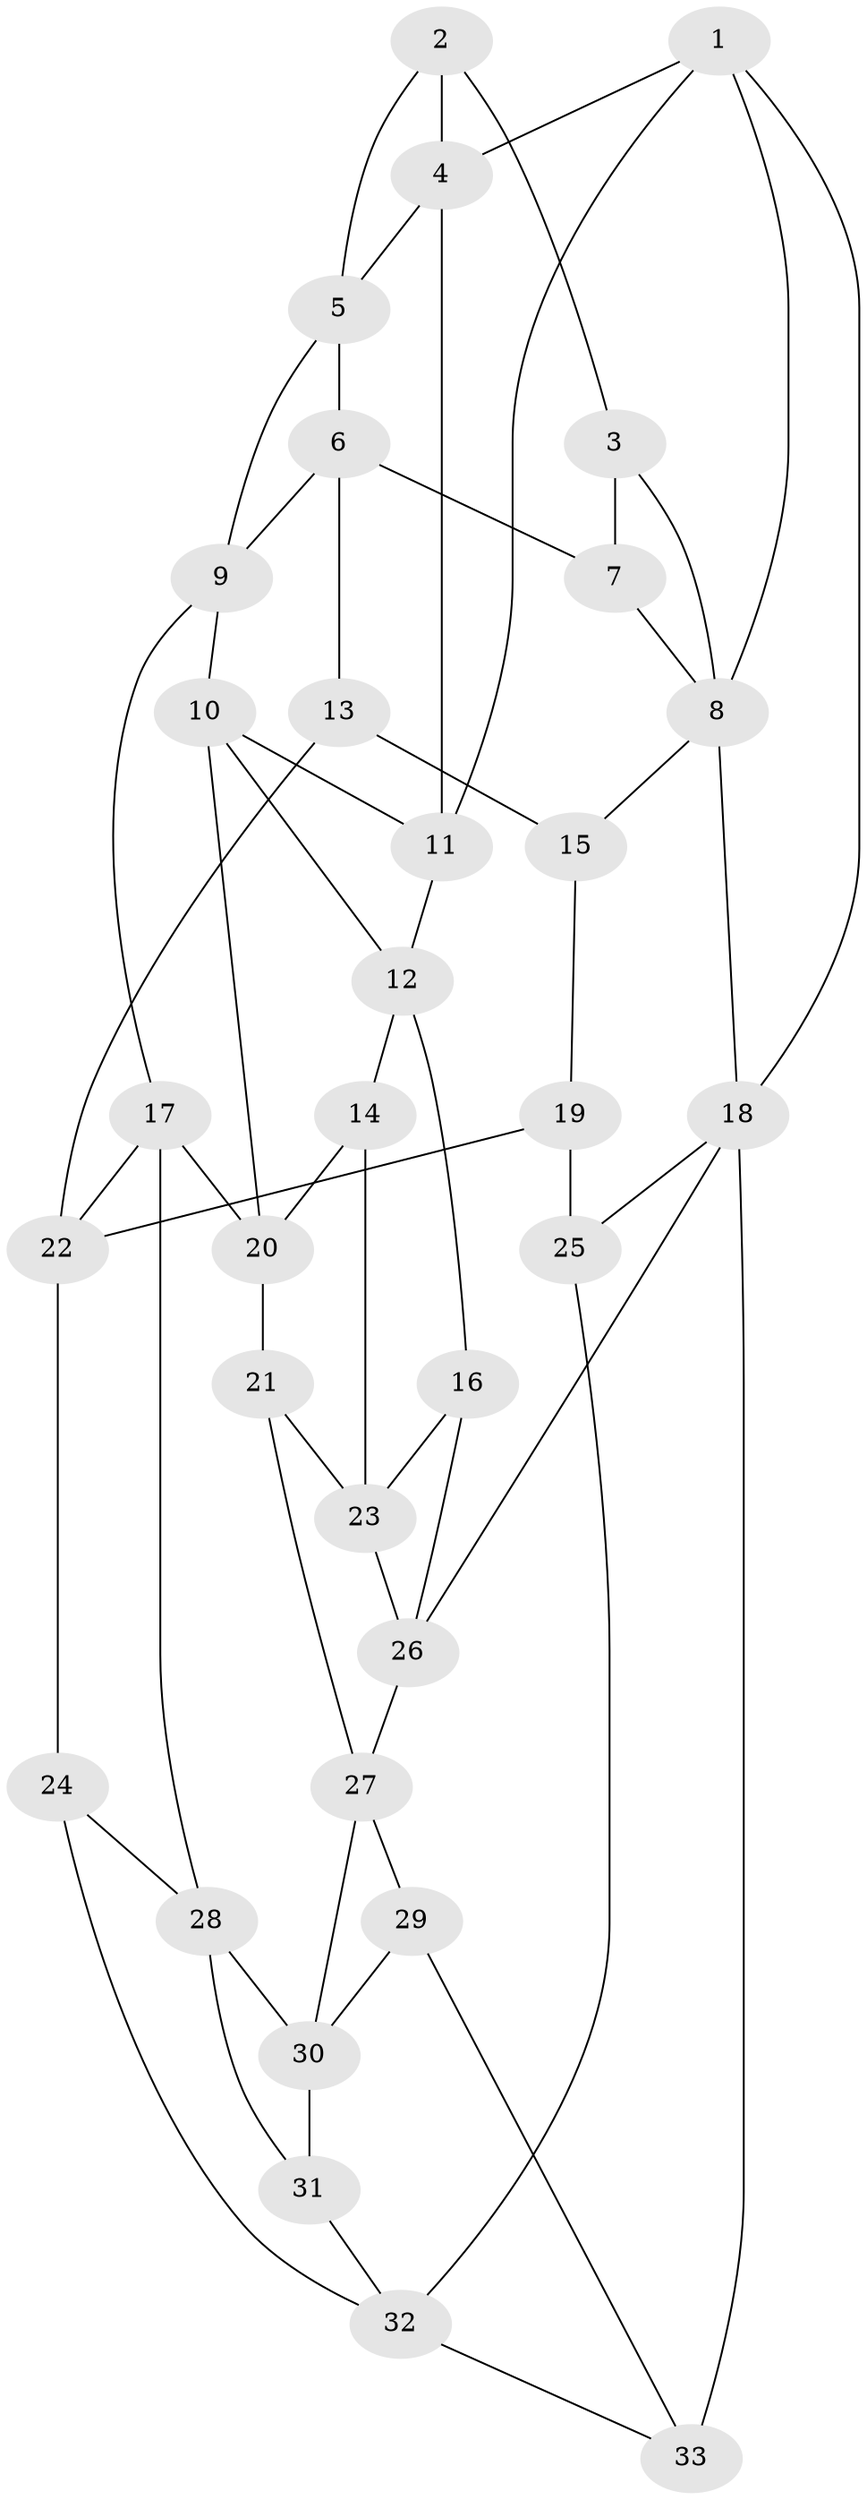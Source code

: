 // original degree distribution, {3: 0.045454545454545456, 4: 0.22727272727272727, 5: 0.5, 6: 0.22727272727272727}
// Generated by graph-tools (version 1.1) at 2025/03/03/09/25 03:03:12]
// undirected, 33 vertices, 60 edges
graph export_dot {
graph [start="1"]
  node [color=gray90,style=filled];
  1;
  2;
  3;
  4;
  5;
  6;
  7;
  8;
  9;
  10;
  11;
  12;
  13;
  14;
  15;
  16;
  17;
  18;
  19;
  20;
  21;
  22;
  23;
  24;
  25;
  26;
  27;
  28;
  29;
  30;
  31;
  32;
  33;
  1 -- 4 [weight=1.0];
  1 -- 8 [weight=1.0];
  1 -- 11 [weight=1.0];
  1 -- 18 [weight=1.0];
  2 -- 3 [weight=1.0];
  2 -- 4 [weight=1.0];
  2 -- 5 [weight=1.0];
  3 -- 7 [weight=1.0];
  3 -- 8 [weight=1.0];
  4 -- 5 [weight=1.0];
  4 -- 11 [weight=1.0];
  5 -- 6 [weight=1.0];
  5 -- 9 [weight=1.0];
  6 -- 7 [weight=1.0];
  6 -- 9 [weight=1.0];
  6 -- 13 [weight=1.0];
  7 -- 8 [weight=1.0];
  8 -- 15 [weight=1.0];
  8 -- 18 [weight=1.0];
  9 -- 10 [weight=1.0];
  9 -- 17 [weight=1.0];
  10 -- 11 [weight=1.0];
  10 -- 12 [weight=1.0];
  10 -- 20 [weight=1.0];
  11 -- 12 [weight=1.0];
  12 -- 14 [weight=1.0];
  12 -- 16 [weight=1.0];
  13 -- 15 [weight=1.0];
  13 -- 22 [weight=1.0];
  14 -- 20 [weight=1.0];
  14 -- 23 [weight=1.0];
  15 -- 19 [weight=1.0];
  16 -- 23 [weight=1.0];
  16 -- 26 [weight=1.0];
  17 -- 20 [weight=1.0];
  17 -- 22 [weight=1.0];
  17 -- 28 [weight=1.0];
  18 -- 25 [weight=1.0];
  18 -- 26 [weight=1.0];
  18 -- 33 [weight=2.0];
  19 -- 22 [weight=1.0];
  19 -- 25 [weight=2.0];
  20 -- 21 [weight=1.0];
  21 -- 23 [weight=1.0];
  21 -- 27 [weight=1.0];
  22 -- 24 [weight=1.0];
  23 -- 26 [weight=1.0];
  24 -- 28 [weight=1.0];
  24 -- 32 [weight=1.0];
  25 -- 32 [weight=1.0];
  26 -- 27 [weight=1.0];
  27 -- 29 [weight=1.0];
  27 -- 30 [weight=1.0];
  28 -- 30 [weight=1.0];
  28 -- 31 [weight=1.0];
  29 -- 30 [weight=1.0];
  29 -- 33 [weight=1.0];
  30 -- 31 [weight=1.0];
  31 -- 32 [weight=1.0];
  32 -- 33 [weight=1.0];
}
